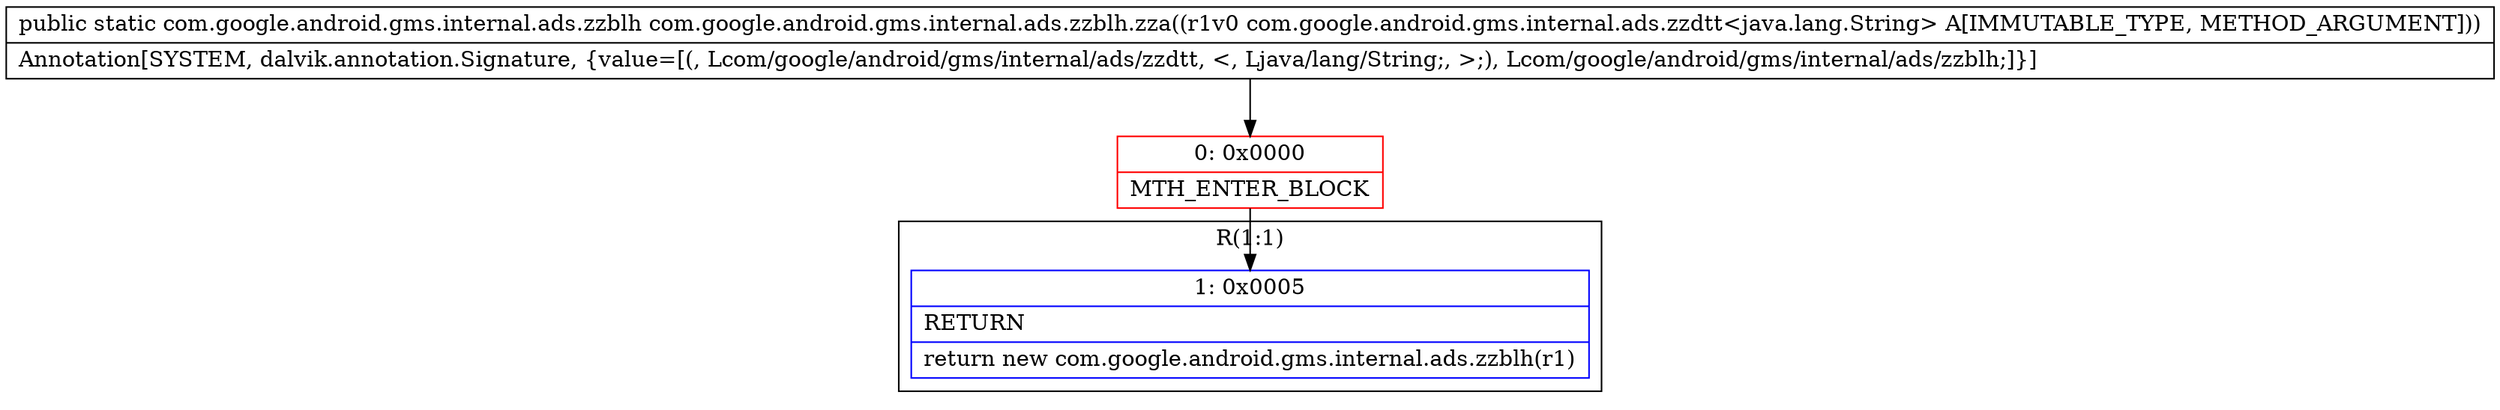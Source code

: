 digraph "CFG forcom.google.android.gms.internal.ads.zzblh.zza(Lcom\/google\/android\/gms\/internal\/ads\/zzdtt;)Lcom\/google\/android\/gms\/internal\/ads\/zzblh;" {
subgraph cluster_Region_439066167 {
label = "R(1:1)";
node [shape=record,color=blue];
Node_1 [shape=record,label="{1\:\ 0x0005|RETURN\l|return new com.google.android.gms.internal.ads.zzblh(r1)\l}"];
}
Node_0 [shape=record,color=red,label="{0\:\ 0x0000|MTH_ENTER_BLOCK\l}"];
MethodNode[shape=record,label="{public static com.google.android.gms.internal.ads.zzblh com.google.android.gms.internal.ads.zzblh.zza((r1v0 com.google.android.gms.internal.ads.zzdtt\<java.lang.String\> A[IMMUTABLE_TYPE, METHOD_ARGUMENT]))  | Annotation[SYSTEM, dalvik.annotation.Signature, \{value=[(, Lcom\/google\/android\/gms\/internal\/ads\/zzdtt, \<, Ljava\/lang\/String;, \>;), Lcom\/google\/android\/gms\/internal\/ads\/zzblh;]\}]\l}"];
MethodNode -> Node_0;
Node_0 -> Node_1;
}

